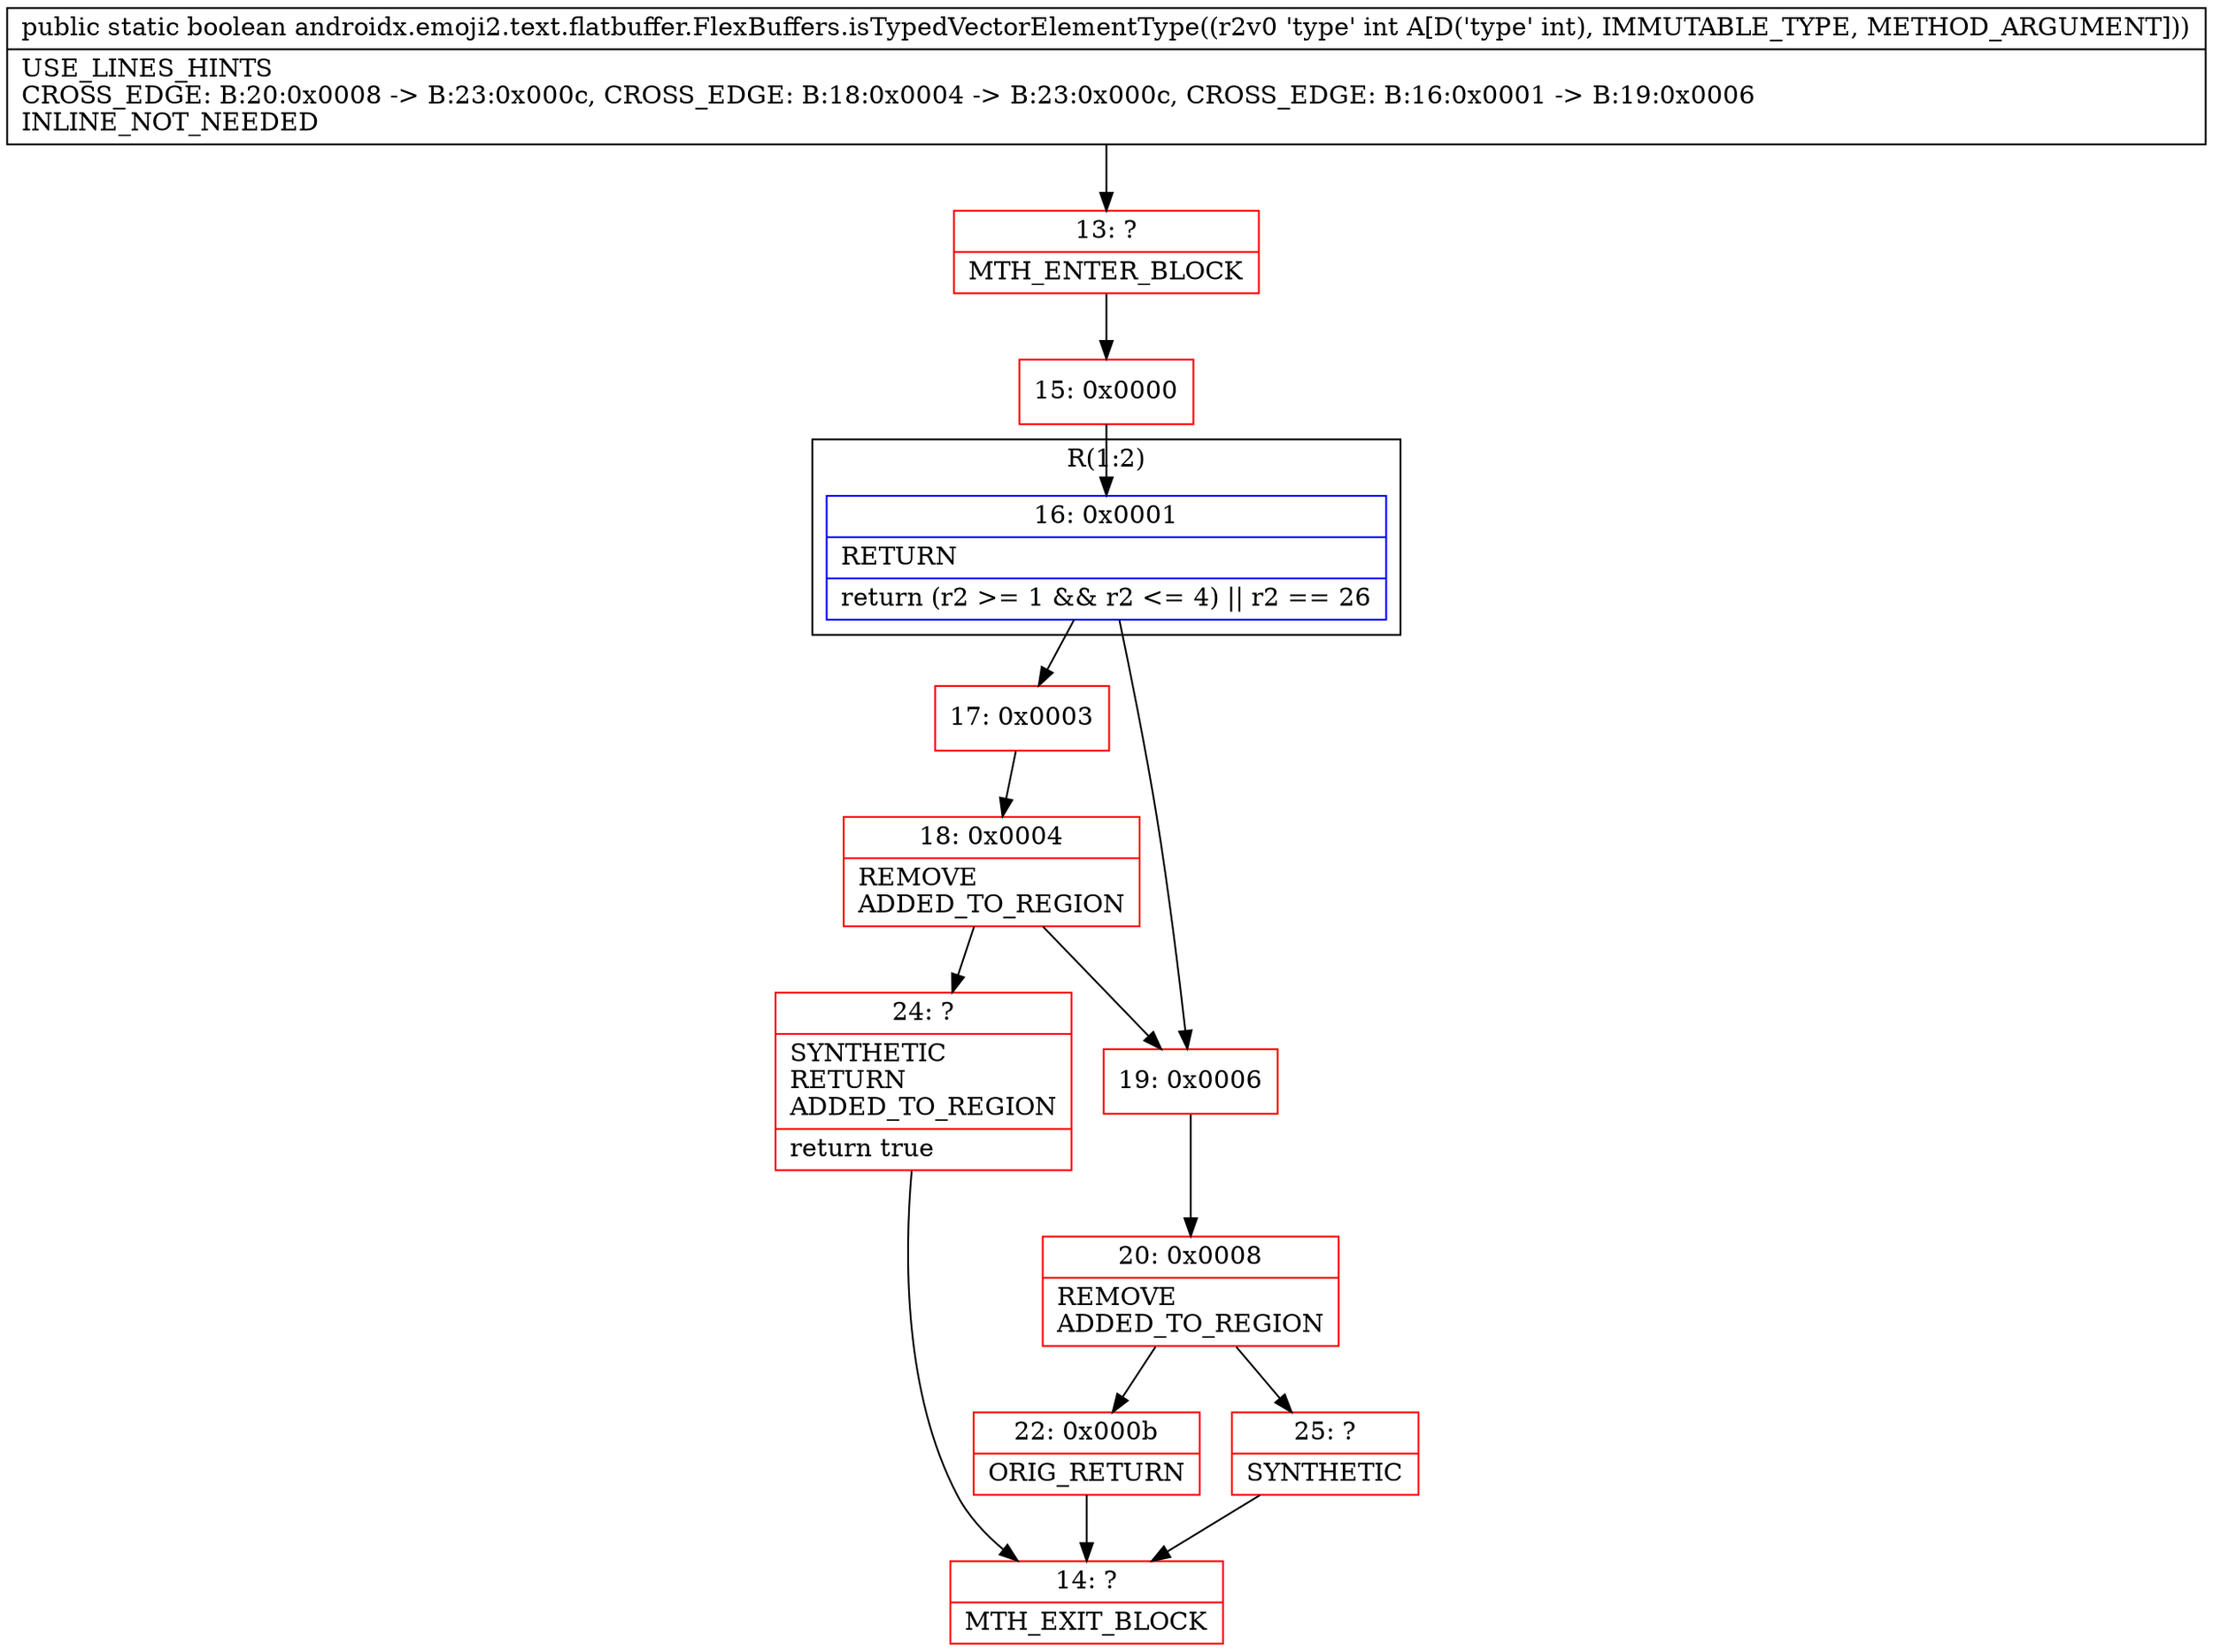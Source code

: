 digraph "CFG forandroidx.emoji2.text.flatbuffer.FlexBuffers.isTypedVectorElementType(I)Z" {
subgraph cluster_Region_1708723914 {
label = "R(1:2)";
node [shape=record,color=blue];
Node_16 [shape=record,label="{16\:\ 0x0001|RETURN\l|return (r2 \>= 1 && r2 \<= 4) \|\| r2 == 26\l}"];
}
Node_13 [shape=record,color=red,label="{13\:\ ?|MTH_ENTER_BLOCK\l}"];
Node_15 [shape=record,color=red,label="{15\:\ 0x0000}"];
Node_17 [shape=record,color=red,label="{17\:\ 0x0003}"];
Node_18 [shape=record,color=red,label="{18\:\ 0x0004|REMOVE\lADDED_TO_REGION\l}"];
Node_24 [shape=record,color=red,label="{24\:\ ?|SYNTHETIC\lRETURN\lADDED_TO_REGION\l|return true\l}"];
Node_14 [shape=record,color=red,label="{14\:\ ?|MTH_EXIT_BLOCK\l}"];
Node_19 [shape=record,color=red,label="{19\:\ 0x0006}"];
Node_20 [shape=record,color=red,label="{20\:\ 0x0008|REMOVE\lADDED_TO_REGION\l}"];
Node_22 [shape=record,color=red,label="{22\:\ 0x000b|ORIG_RETURN\l}"];
Node_25 [shape=record,color=red,label="{25\:\ ?|SYNTHETIC\l}"];
MethodNode[shape=record,label="{public static boolean androidx.emoji2.text.flatbuffer.FlexBuffers.isTypedVectorElementType((r2v0 'type' int A[D('type' int), IMMUTABLE_TYPE, METHOD_ARGUMENT]))  | USE_LINES_HINTS\lCROSS_EDGE: B:20:0x0008 \-\> B:23:0x000c, CROSS_EDGE: B:18:0x0004 \-\> B:23:0x000c, CROSS_EDGE: B:16:0x0001 \-\> B:19:0x0006\lINLINE_NOT_NEEDED\l}"];
MethodNode -> Node_13;Node_16 -> Node_17;
Node_16 -> Node_19;
Node_13 -> Node_15;
Node_15 -> Node_16;
Node_17 -> Node_18;
Node_18 -> Node_19;
Node_18 -> Node_24;
Node_24 -> Node_14;
Node_19 -> Node_20;
Node_20 -> Node_22;
Node_20 -> Node_25;
Node_22 -> Node_14;
Node_25 -> Node_14;
}

